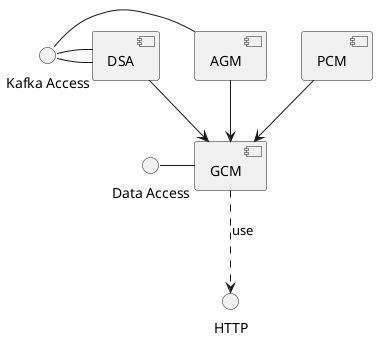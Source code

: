 @startuml

interface "Data Access" as DA
interface "Kafka Access" as KA

DA - [GCM]
[GCM] ..> HTTP : use

[AGM]
[AGM] --> [GCM]
KA - [AGM]

[DSA]
[DSA] --> [GCM]
KA - [DSA]

[PCM]
[PCM] --> [GCM]
KA - [DSA]

@enduml
